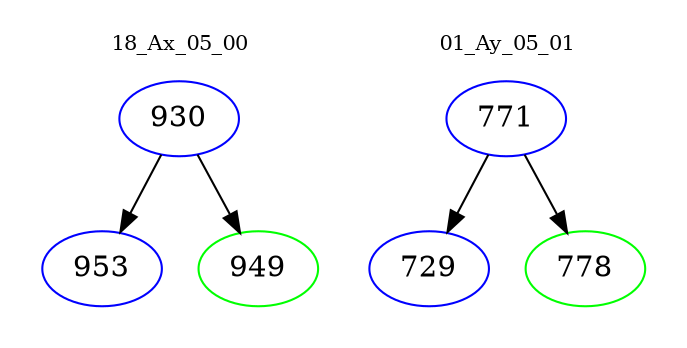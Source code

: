digraph{
subgraph cluster_0 {
color = white
label = "18_Ax_05_00";
fontsize=10;
T0_930 [label="930", color="blue"]
T0_930 -> T0_953 [color="black"]
T0_953 [label="953", color="blue"]
T0_930 -> T0_949 [color="black"]
T0_949 [label="949", color="green"]
}
subgraph cluster_1 {
color = white
label = "01_Ay_05_01";
fontsize=10;
T1_771 [label="771", color="blue"]
T1_771 -> T1_729 [color="black"]
T1_729 [label="729", color="blue"]
T1_771 -> T1_778 [color="black"]
T1_778 [label="778", color="green"]
}
}
